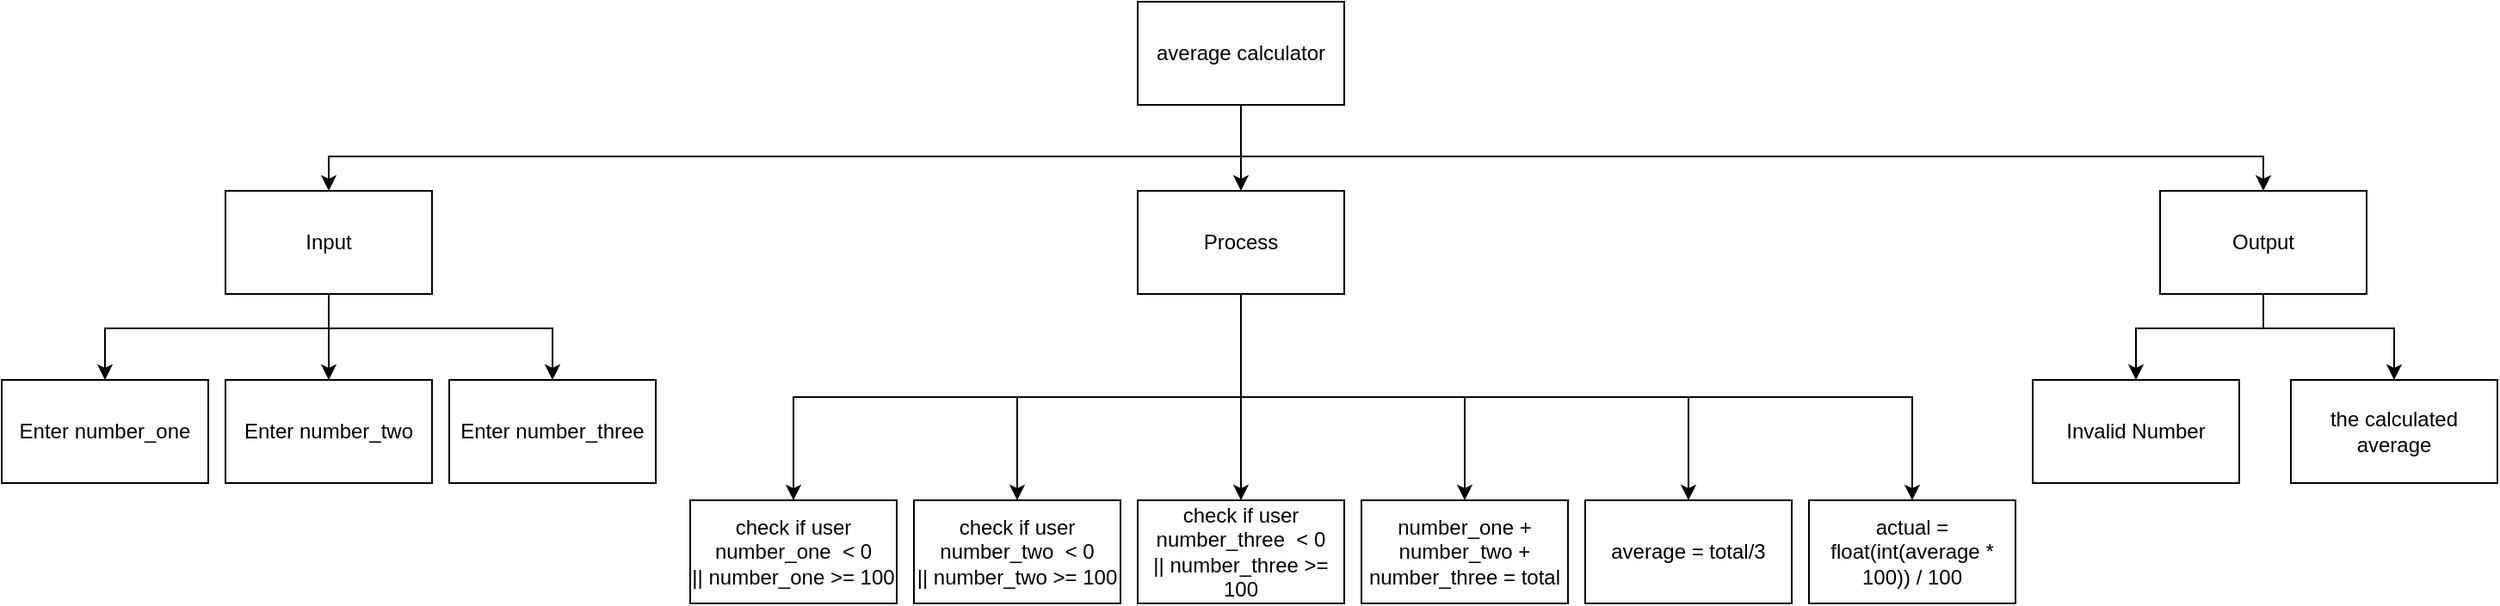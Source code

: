 <mxfile>
    <diagram id="Ek28gAYluiZjqxpAqC49" name="Page-1">
        <mxGraphModel dx="1421" dy="1681" grid="1" gridSize="10" guides="1" tooltips="1" connect="1" arrows="1" fold="1" page="1" pageScale="1" pageWidth="827" pageHeight="1169" math="0" shadow="0">
            <root>
                <mxCell id="0"/>
                <mxCell id="1" parent="0"/>
                <mxCell id="2" style="edgeStyle=none;html=1;entryX=0.5;entryY=0;entryDx=0;entryDy=0;rounded=0;" parent="1" source="5" target="8" edge="1">
                    <mxGeometry relative="1" as="geometry"/>
                </mxCell>
                <mxCell id="3" style="edgeStyle=none;rounded=0;html=1;entryX=0.5;entryY=0;entryDx=0;entryDy=0;" parent="1" target="6" edge="1">
                    <mxGeometry relative="1" as="geometry">
                        <mxPoint x="260" y="-390.0" as="sourcePoint"/>
                        <Array as="points">
                            <mxPoint x="-270" y="-390"/>
                        </Array>
                    </mxGeometry>
                </mxCell>
                <mxCell id="4" style="edgeStyle=none;rounded=0;html=1;entryX=0.5;entryY=0;entryDx=0;entryDy=0;" parent="1" target="10" edge="1">
                    <mxGeometry relative="1" as="geometry">
                        <mxPoint x="260" y="-390.0" as="sourcePoint"/>
                        <Array as="points">
                            <mxPoint x="854" y="-390"/>
                        </Array>
                    </mxGeometry>
                </mxCell>
                <mxCell id="5" value="average calculator" style="rounded=0;whiteSpace=wrap;html=1;" parent="1" vertex="1">
                    <mxGeometry x="200" y="-480" width="120" height="60" as="geometry"/>
                </mxCell>
                <mxCell id="39" style="edgeStyle=none;html=1;entryX=0.5;entryY=0;entryDx=0;entryDy=0;rounded=0;" parent="1" target="38" edge="1">
                    <mxGeometry relative="1" as="geometry">
                        <mxPoint x="-270" y="-290" as="sourcePoint"/>
                        <Array as="points">
                            <mxPoint x="-140" y="-290"/>
                        </Array>
                    </mxGeometry>
                </mxCell>
                <mxCell id="41" style="edgeStyle=none;html=1;entryX=0.5;entryY=0;entryDx=0;entryDy=0;" parent="1" source="6" target="11" edge="1">
                    <mxGeometry relative="1" as="geometry"/>
                </mxCell>
                <mxCell id="42" style="edgeStyle=none;html=1;entryX=0.5;entryY=0;entryDx=0;entryDy=0;rounded=0;" parent="1" target="36" edge="1">
                    <mxGeometry relative="1" as="geometry">
                        <mxPoint x="-270" y="-290" as="sourcePoint"/>
                        <Array as="points">
                            <mxPoint x="-400" y="-290"/>
                        </Array>
                    </mxGeometry>
                </mxCell>
                <mxCell id="6" value="Input" style="rounded=0;whiteSpace=wrap;html=1;" parent="1" vertex="1">
                    <mxGeometry x="-330" y="-370" width="120" height="60" as="geometry"/>
                </mxCell>
                <mxCell id="46" style="edgeStyle=none;rounded=0;html=1;entryX=0.5;entryY=0;entryDx=0;entryDy=0;" parent="1" source="8" target="21" edge="1">
                    <mxGeometry relative="1" as="geometry"/>
                </mxCell>
                <mxCell id="47" style="edgeStyle=none;rounded=0;html=1;entryX=0.5;entryY=0;entryDx=0;entryDy=0;" parent="1" target="13" edge="1">
                    <mxGeometry relative="1" as="geometry">
                        <mxPoint x="260" y="-250" as="sourcePoint"/>
                        <Array as="points">
                            <mxPoint x="130" y="-250"/>
                        </Array>
                    </mxGeometry>
                </mxCell>
                <mxCell id="48" style="edgeStyle=none;rounded=0;html=1;entryX=0.5;entryY=0;entryDx=0;entryDy=0;" parent="1" target="43" edge="1">
                    <mxGeometry relative="1" as="geometry">
                        <mxPoint x="260" y="-250" as="sourcePoint"/>
                        <Array as="points">
                            <mxPoint x="390" y="-250"/>
                        </Array>
                    </mxGeometry>
                </mxCell>
                <mxCell id="49" style="edgeStyle=none;rounded=0;html=1;entryX=0.5;entryY=0;entryDx=0;entryDy=0;" parent="1" target="29" edge="1">
                    <mxGeometry relative="1" as="geometry">
                        <mxPoint x="260" y="-250" as="sourcePoint"/>
                        <Array as="points">
                            <mxPoint y="-250"/>
                        </Array>
                    </mxGeometry>
                </mxCell>
                <mxCell id="50" style="edgeStyle=none;html=1;entryX=0.5;entryY=0;entryDx=0;entryDy=0;rounded=0;" parent="1" target="44" edge="1">
                    <mxGeometry relative="1" as="geometry">
                        <mxPoint x="390" y="-250" as="sourcePoint"/>
                        <Array as="points">
                            <mxPoint x="520" y="-250"/>
                        </Array>
                    </mxGeometry>
                </mxCell>
                <mxCell id="53" style="edgeStyle=none;html=1;entryX=0.5;entryY=0;entryDx=0;entryDy=0;rounded=0;" edge="1" parent="1" target="51">
                    <mxGeometry relative="1" as="geometry">
                        <mxPoint x="520" y="-250" as="sourcePoint"/>
                        <Array as="points">
                            <mxPoint x="650" y="-250"/>
                        </Array>
                    </mxGeometry>
                </mxCell>
                <mxCell id="8" value="Process" style="rounded=0;whiteSpace=wrap;html=1;" parent="1" vertex="1">
                    <mxGeometry x="200" y="-370" width="120" height="60" as="geometry"/>
                </mxCell>
                <mxCell id="32" style="edgeStyle=none;html=1;entryX=0.5;entryY=0;entryDx=0;entryDy=0;rounded=0;" parent="1" target="25" edge="1">
                    <mxGeometry relative="1" as="geometry">
                        <mxPoint x="850" y="-290" as="sourcePoint"/>
                        <Array as="points">
                            <mxPoint x="930" y="-290"/>
                        </Array>
                    </mxGeometry>
                </mxCell>
                <mxCell id="55" style="edgeStyle=none;rounded=0;html=1;entryX=0.5;entryY=0;entryDx=0;entryDy=0;" edge="1" parent="1" target="54">
                    <mxGeometry relative="1" as="geometry">
                        <mxPoint x="850" y="-290" as="sourcePoint"/>
                        <Array as="points">
                            <mxPoint x="780" y="-290"/>
                        </Array>
                    </mxGeometry>
                </mxCell>
                <mxCell id="57" style="edgeStyle=none;rounded=0;html=1;endArrow=none;endFill=0;" edge="1" parent="1" source="10">
                    <mxGeometry relative="1" as="geometry">
                        <mxPoint x="854" y="-290" as="targetPoint"/>
                    </mxGeometry>
                </mxCell>
                <mxCell id="10" value="Output" style="rounded=0;whiteSpace=wrap;html=1;" parent="1" vertex="1">
                    <mxGeometry x="794" y="-370" width="120" height="60" as="geometry"/>
                </mxCell>
                <mxCell id="11" value="Enter number_two" style="rounded=0;whiteSpace=wrap;html=1;" parent="1" vertex="1">
                    <mxGeometry x="-330" y="-260" width="120" height="60" as="geometry"/>
                </mxCell>
                <mxCell id="13" value="check if user number_two&amp;nbsp; &amp;lt; 0&lt;br&gt;|| number_two &amp;gt;= 100" style="rounded=0;whiteSpace=wrap;html=1;" parent="1" vertex="1">
                    <mxGeometry x="70" y="-190" width="120" height="60" as="geometry"/>
                </mxCell>
                <mxCell id="21" value="check if user number_three&amp;nbsp; &amp;lt; 0&lt;br&gt;|| number_three &amp;gt;= 100" style="rounded=0;whiteSpace=wrap;html=1;" parent="1" vertex="1">
                    <mxGeometry x="200" y="-190" width="120" height="60" as="geometry"/>
                </mxCell>
                <mxCell id="25" value="the calculated average" style="rounded=0;whiteSpace=wrap;html=1;" parent="1" vertex="1">
                    <mxGeometry x="870" y="-260" width="120" height="60" as="geometry"/>
                </mxCell>
                <mxCell id="29" value="check if user number_one&amp;nbsp; &amp;lt; 0&lt;br&gt;|| number_one &amp;gt;= 100" style="rounded=0;whiteSpace=wrap;html=1;" parent="1" vertex="1">
                    <mxGeometry x="-60" y="-190" width="120" height="60" as="geometry"/>
                </mxCell>
                <mxCell id="36" value="Enter number_one" style="rounded=0;whiteSpace=wrap;html=1;" parent="1" vertex="1">
                    <mxGeometry x="-460" y="-260" width="120" height="60" as="geometry"/>
                </mxCell>
                <mxCell id="38" value="Enter number_three" style="rounded=0;whiteSpace=wrap;html=1;" parent="1" vertex="1">
                    <mxGeometry x="-200" y="-260" width="120" height="60" as="geometry"/>
                </mxCell>
                <mxCell id="43" value="number_one + number_two + number_three = total" style="rounded=0;whiteSpace=wrap;html=1;" parent="1" vertex="1">
                    <mxGeometry x="330" y="-190" width="120" height="60" as="geometry"/>
                </mxCell>
                <mxCell id="44" value="average = total/3" style="rounded=0;whiteSpace=wrap;html=1;" parent="1" vertex="1">
                    <mxGeometry x="460" y="-190" width="120" height="60" as="geometry"/>
                </mxCell>
                <mxCell id="51" value="actual = float(int(average * 100)) / 100" style="rounded=0;whiteSpace=wrap;html=1;" vertex="1" parent="1">
                    <mxGeometry x="590" y="-190" width="120" height="60" as="geometry"/>
                </mxCell>
                <mxCell id="54" value="Invalid Number" style="rounded=0;whiteSpace=wrap;html=1;" vertex="1" parent="1">
                    <mxGeometry x="720" y="-260" width="120" height="60" as="geometry"/>
                </mxCell>
            </root>
        </mxGraphModel>
    </diagram>
</mxfile>